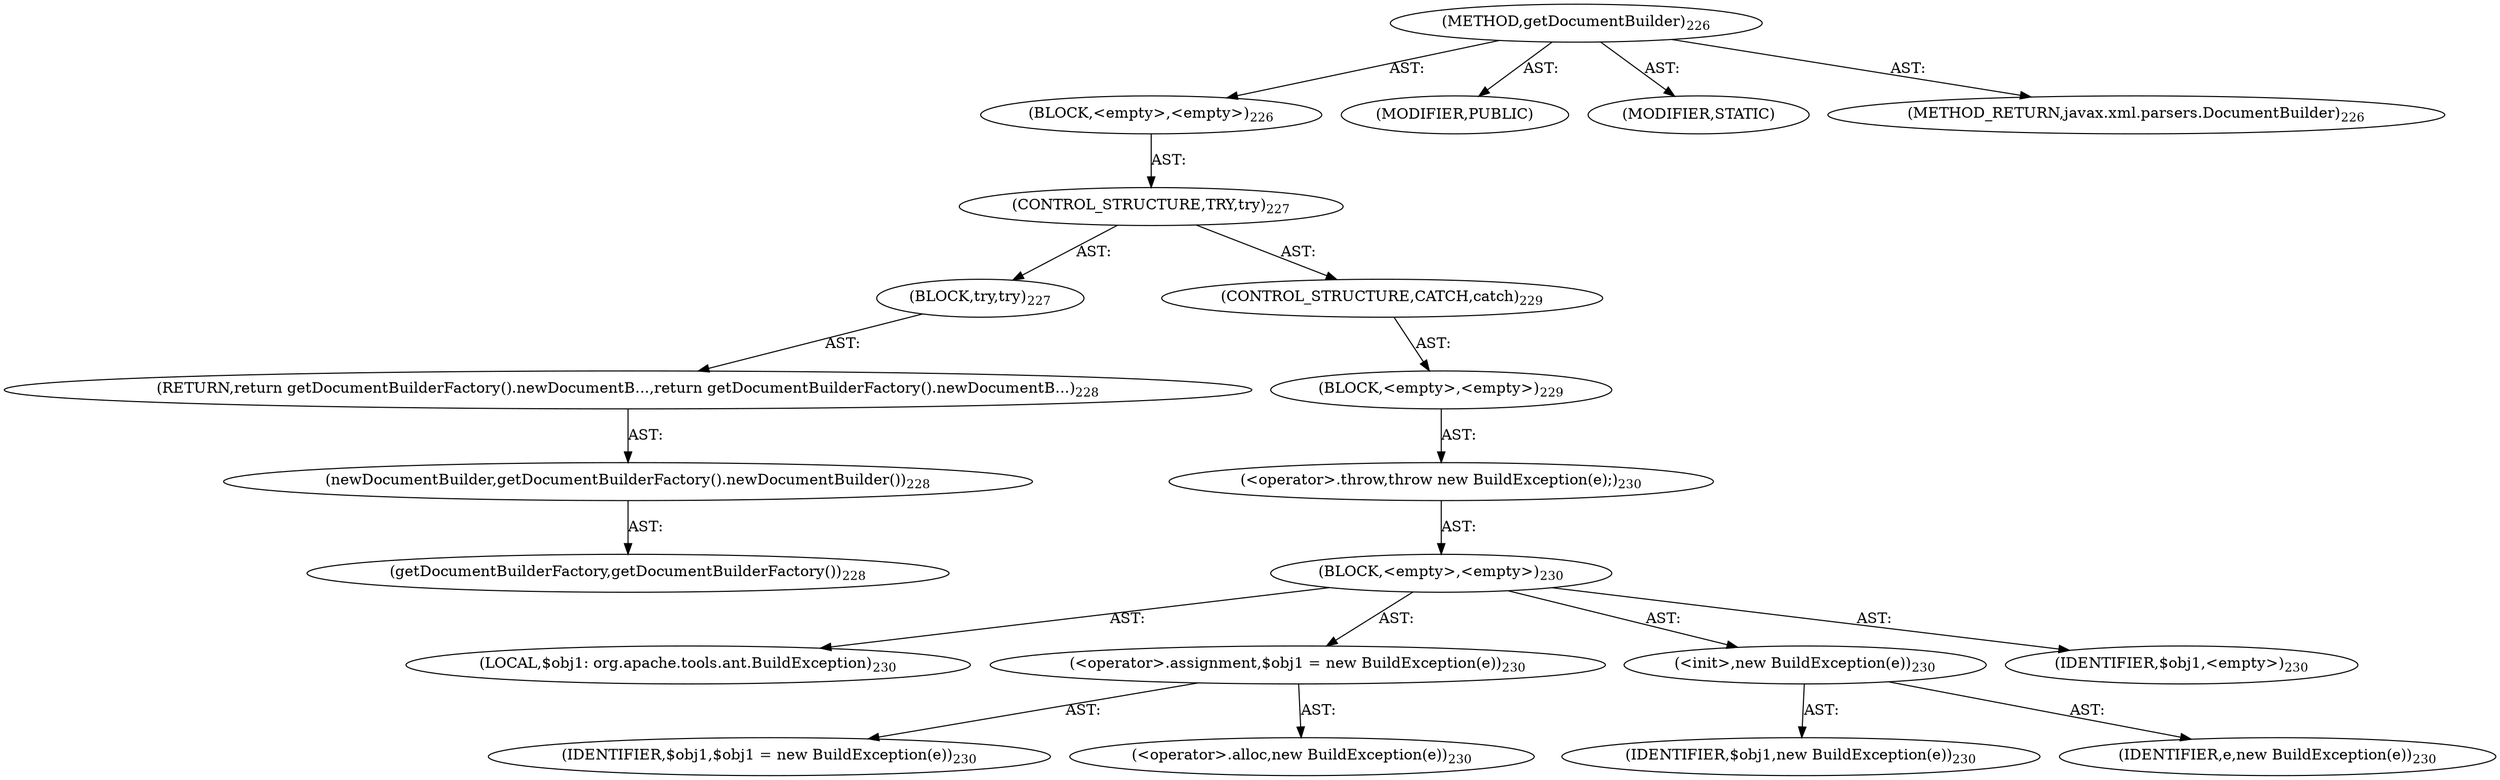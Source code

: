 digraph "getDocumentBuilder" {  
"111669149703" [label = <(METHOD,getDocumentBuilder)<SUB>226</SUB>> ]
"25769803794" [label = <(BLOCK,&lt;empty&gt;,&lt;empty&gt;)<SUB>226</SUB>> ]
"47244640266" [label = <(CONTROL_STRUCTURE,TRY,try)<SUB>227</SUB>> ]
"25769803795" [label = <(BLOCK,try,try)<SUB>227</SUB>> ]
"146028888071" [label = <(RETURN,return getDocumentBuilderFactory().newDocumentB...,return getDocumentBuilderFactory().newDocumentB...)<SUB>228</SUB>> ]
"30064771112" [label = <(newDocumentBuilder,getDocumentBuilderFactory().newDocumentBuilder())<SUB>228</SUB>> ]
"30064771113" [label = <(getDocumentBuilderFactory,getDocumentBuilderFactory())<SUB>228</SUB>> ]
"47244640267" [label = <(CONTROL_STRUCTURE,CATCH,catch)<SUB>229</SUB>> ]
"25769803796" [label = <(BLOCK,&lt;empty&gt;,&lt;empty&gt;)<SUB>229</SUB>> ]
"30064771114" [label = <(&lt;operator&gt;.throw,throw new BuildException(e);)<SUB>230</SUB>> ]
"25769803797" [label = <(BLOCK,&lt;empty&gt;,&lt;empty&gt;)<SUB>230</SUB>> ]
"94489280513" [label = <(LOCAL,$obj1: org.apache.tools.ant.BuildException)<SUB>230</SUB>> ]
"30064771115" [label = <(&lt;operator&gt;.assignment,$obj1 = new BuildException(e))<SUB>230</SUB>> ]
"68719476749" [label = <(IDENTIFIER,$obj1,$obj1 = new BuildException(e))<SUB>230</SUB>> ]
"30064771116" [label = <(&lt;operator&gt;.alloc,new BuildException(e))<SUB>230</SUB>> ]
"30064771117" [label = <(&lt;init&gt;,new BuildException(e))<SUB>230</SUB>> ]
"68719476750" [label = <(IDENTIFIER,$obj1,new BuildException(e))<SUB>230</SUB>> ]
"68719476751" [label = <(IDENTIFIER,e,new BuildException(e))<SUB>230</SUB>> ]
"68719476752" [label = <(IDENTIFIER,$obj1,&lt;empty&gt;)<SUB>230</SUB>> ]
"133143986198" [label = <(MODIFIER,PUBLIC)> ]
"133143986199" [label = <(MODIFIER,STATIC)> ]
"128849018887" [label = <(METHOD_RETURN,javax.xml.parsers.DocumentBuilder)<SUB>226</SUB>> ]
  "111669149703" -> "25769803794"  [ label = "AST: "] 
  "111669149703" -> "133143986198"  [ label = "AST: "] 
  "111669149703" -> "133143986199"  [ label = "AST: "] 
  "111669149703" -> "128849018887"  [ label = "AST: "] 
  "25769803794" -> "47244640266"  [ label = "AST: "] 
  "47244640266" -> "25769803795"  [ label = "AST: "] 
  "47244640266" -> "47244640267"  [ label = "AST: "] 
  "25769803795" -> "146028888071"  [ label = "AST: "] 
  "146028888071" -> "30064771112"  [ label = "AST: "] 
  "30064771112" -> "30064771113"  [ label = "AST: "] 
  "47244640267" -> "25769803796"  [ label = "AST: "] 
  "25769803796" -> "30064771114"  [ label = "AST: "] 
  "30064771114" -> "25769803797"  [ label = "AST: "] 
  "25769803797" -> "94489280513"  [ label = "AST: "] 
  "25769803797" -> "30064771115"  [ label = "AST: "] 
  "25769803797" -> "30064771117"  [ label = "AST: "] 
  "25769803797" -> "68719476752"  [ label = "AST: "] 
  "30064771115" -> "68719476749"  [ label = "AST: "] 
  "30064771115" -> "30064771116"  [ label = "AST: "] 
  "30064771117" -> "68719476750"  [ label = "AST: "] 
  "30064771117" -> "68719476751"  [ label = "AST: "] 
}
